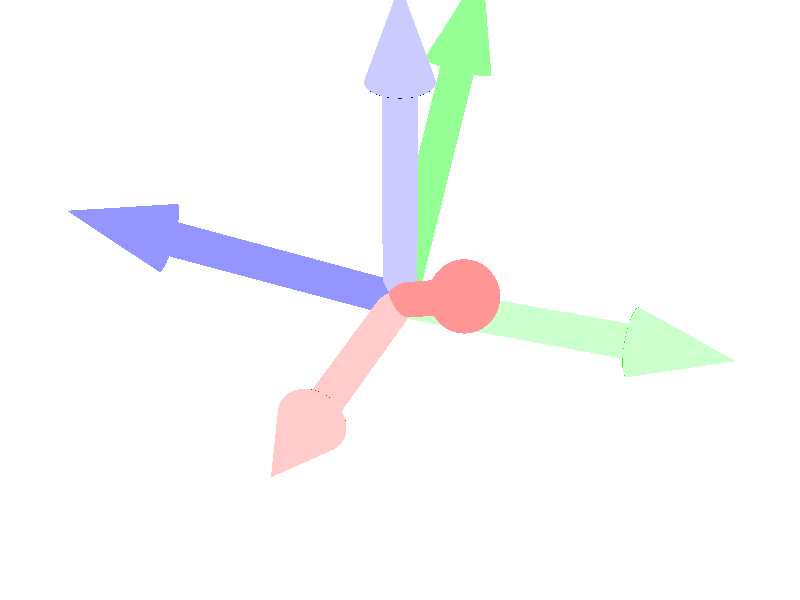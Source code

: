 global_settings{assumed_gamma 1.0}

#declare Lng=20;
#declare Lat=30;
#declare Tilt=0;
#declare Pers=0.1;
#declare Zoom=1;
#declare LookAt=<0,0,0>;

#macro SCS(lng,lat) <cos(radians(lat))*cos(radians(lng)),cos(radians(lat))*sin(radians(lng)),sin(radians(lat))> #end
#declare AspectRatio=image_width/image_height;
#declare Z=SCS(Lng,Lat);
#declare X=vaxis_rotate(<-sin(radians(Lng)),cos(radians(Lng)),0>,Z,Tilt);
#declare Y=vcross(Z,X);
#if(Pers)
    #declare Loc=LookAt+SCS(Lng,Lat)/(Zoom*Pers);
    camera{
        perspective
        location Loc
        right -2*X*sqrt(AspectRatio)/Zoom
        up 2*Y/(sqrt(AspectRatio)*Zoom)
        direction Z/(Zoom*Pers)
        sky Y
        look_at LookAt
    }
    light_source{
        Loc
        color rgb<1,1,1>
    }
#else
    #declare Loc=SCS(Lng,Lat);
    camera{
        orthographic
        location Loc*100
        right -2*X*sqrt(AspectRatio)/Zoom
        up 2*Y/(sqrt(AspectRatio)*Zoom)
        sky Y
        look_at LookAt
    }
    light_source{
        SCS(Lng,Lat)
        color rgb<1,1,1>
        parallel
        point_at 0
    }
#end
background{rgb<1,1,1>}

#declare Empty=difference{sphere{0,1} sphere{0,2}};

#macro Sphere(a,r)
	#if(r=0)
		Empty
	#else
		object{sphere{a,abs(r)}}
	#end
#end

#macro Cylinder(a,b,r)
	#if(r=0)
		Empty
	#else
		object{cylinder{a,b,abs(r)}}
	#end
#end

#macro Cone(a,b,r)
	cone{a,abs(r),b,0}
#end

#macro Cone2(p1,r1,p2,r2)
	#local d=vlength(p2-p1);
	#local P1=p1-r1*(r2-r1)*vnormalize(p2-p1)/d;
	#local P2=p2-r2*(r2-r1)*vnormalize(p2-p1)/d;
	#local R1=sqrt(r1*r1-r1*r1*(r2-r1)*(r2-r1)/d/d);
	#local R2=sqrt(r2*r2-r2*r2*(r2-r1)*(r2-r1)/d/d);
	#if(r1*r2<0)
		union{
			cone{P1,R1,(R2*P1+R1*P2)/(R1+R2),0}
			cone{(R2*P1+R1*P2)/(R1+R2),0,P2,R2}
		}
	#else
		cone{P1,R1,P2,R2}
	#end
#end

#macro Arrow(a,b,r)
	union{
		difference{
			Cylinder(a,b,r)
			Cylinder(b-6*r*vnormalize(b-a),2*b-a,2*r)
		}
		Cone(b-6*r*vnormalize(b-a),b,2*r)
	}
#end


#macro axis(a)
    union{
        object{Arrow(<0,0,0>,<1,0,0>,0.05) pigment{rgb<1,a,a>}}
        object{Arrow(<0,0,0>,<0,1,0>,0.05) pigment{rgb<a,1,a>}}
        object{Arrow(<0,0,0>,<0,0,1>,0.05) pigment{rgb<a,a,1>}}
    }
#end

axis(0.0)

object{axis(0.3) matrix<0.6970939965788908, 0.5173720698928652, 0.4963729457055868, -0.5982159802369158, 0.0380792679937661, 0.8004296410917356, 0.3952184217908565, -0.8549129257671982, 0.33604506905073556, 0.0, 0.0, 0.0>}

#declare Time = 3*clock;
#if(Time<1)
    #declare t1 = Time;
    #declare t2 = 0;
    #declare t3 = 0;
#elseif(Time<2)
    #declare t1 = 1;
    #declare t2 = Time-1;
    #declare t3 = 0;
#else
    #declare t1 = 1;
    #declare t2 = 1;
    #declare t3 = Time-2;
#end

object{
    axis(0.6)
    scale 1.001
    rotate z*40.6347689960575*t1
    rotate y*23.279597163553834*t2
    rotate x*68.54144117104047*t3
}
